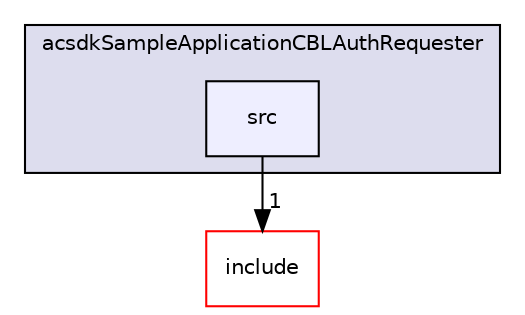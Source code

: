 digraph "/workplace/avs-device-sdk/applications/acsdkSampleApplicationCBLAuthRequester/src" {
  compound=true
  node [ fontsize="10", fontname="Helvetica"];
  edge [ labelfontsize="10", labelfontname="Helvetica"];
  subgraph clusterdir_9ccf9315b0a27650f0f760a264808e11 {
    graph [ bgcolor="#ddddee", pencolor="black", label="acsdkSampleApplicationCBLAuthRequester" fontname="Helvetica", fontsize="10", URL="dir_9ccf9315b0a27650f0f760a264808e11.html"]
  dir_96a53f32ff8d5e2deacdff8b423f8006 [shape=box, label="src", style="filled", fillcolor="#eeeeff", pencolor="black", URL="dir_96a53f32ff8d5e2deacdff8b423f8006.html"];
  }
  dir_81dea7f558d5f2775a4ee1b40d718b20 [shape=box label="include" fillcolor="white" style="filled" color="red" URL="dir_81dea7f558d5f2775a4ee1b40d718b20.html"];
  dir_96a53f32ff8d5e2deacdff8b423f8006->dir_81dea7f558d5f2775a4ee1b40d718b20 [headlabel="1", labeldistance=1.5 headhref="dir_000109_000107.html"];
}
